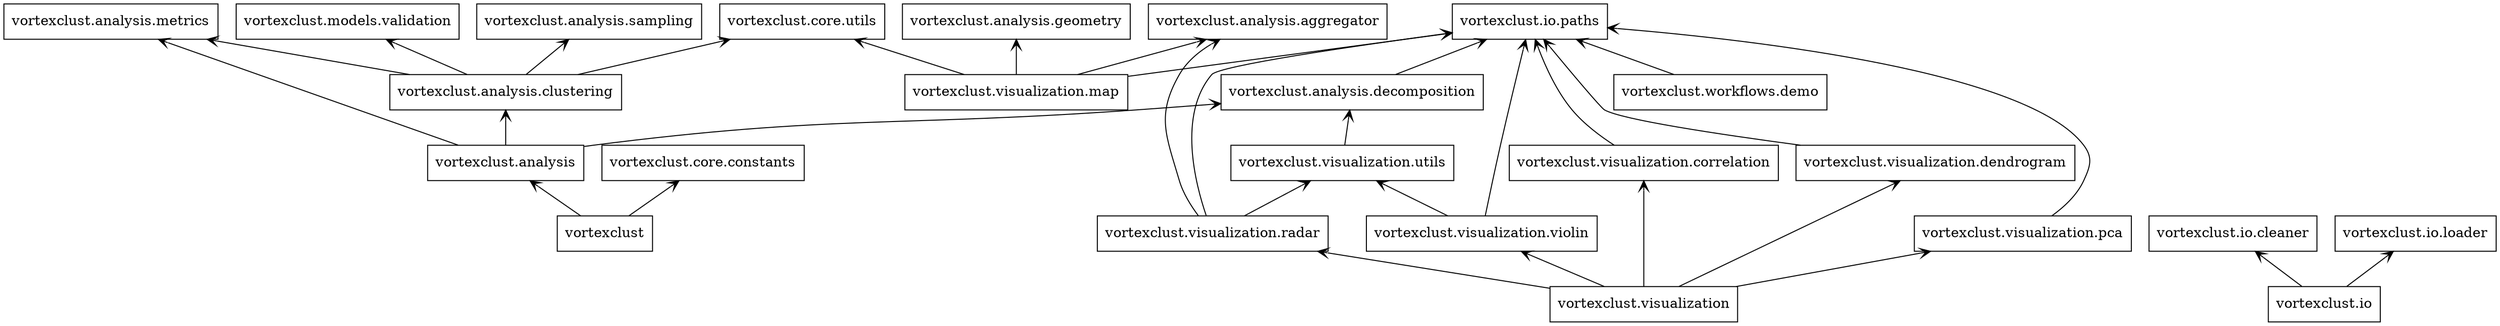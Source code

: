 digraph "packages_vortexclust" {
rankdir=BT
charset="utf-8"
"vortexclust" [color="black", label=<vortexclust>, shape="box", style="solid"];
"vortexclust.analysis" [color="black", label=<vortexclust.analysis>, shape="box", style="solid"];
"vortexclust.analysis.aggregator" [color="black", label=<vortexclust.analysis.aggregator>, shape="box", style="solid"];
"vortexclust.analysis.clustering" [color="black", label=<vortexclust.analysis.clustering>, shape="box", style="solid"];
"vortexclust.analysis.decomposition" [color="black", label=<vortexclust.analysis.decomposition>, shape="box", style="solid"];
"vortexclust.analysis.geometry" [color="black", label=<vortexclust.analysis.geometry>, shape="box", style="solid"];
"vortexclust.analysis.metrics" [color="black", label=<vortexclust.analysis.metrics>, shape="box", style="solid"];
"vortexclust.analysis.sampling" [color="black", label=<vortexclust.analysis.sampling>, shape="box", style="solid"];
"vortexclust.core.constants" [color="black", label=<vortexclust.core.constants>, shape="box", style="solid"];
"vortexclust.core.utils" [color="black", label=<vortexclust.core.utils>, shape="box", style="solid"];
"vortexclust.io" [color="black", label=<vortexclust.io>, shape="box", style="solid"];
"vortexclust.io.cleaner" [color="black", label=<vortexclust.io.cleaner>, shape="box", style="solid"];
"vortexclust.io.loader" [color="black", label=<vortexclust.io.loader>, shape="box", style="solid"];
"vortexclust.io.paths" [color="black", label=<vortexclust.io.paths>, shape="box", style="solid"];
"vortexclust.models.validation" [color="black", label=<vortexclust.models.validation>, shape="box", style="solid"];
"vortexclust.visualization" [color="black", label=<vortexclust.visualization>, shape="box", style="solid"];
"vortexclust.visualization.correlation" [color="black", label=<vortexclust.visualization.correlation>, shape="box", style="solid"];
"vortexclust.visualization.dendrogram" [color="black", label=<vortexclust.visualization.dendrogram>, shape="box", style="solid"];
"vortexclust.visualization.map" [color="black", label=<vortexclust.visualization.map>, shape="box", style="solid"];
"vortexclust.visualization.pca" [color="black", label=<vortexclust.visualization.pca>, shape="box", style="solid"];
"vortexclust.visualization.radar" [color="black", label=<vortexclust.visualization.radar>, shape="box", style="solid"];
"vortexclust.visualization.utils" [color="black", label=<vortexclust.visualization.utils>, shape="box", style="solid"];
"vortexclust.visualization.violin" [color="black", label=<vortexclust.visualization.violin>, shape="box", style="solid"];
"vortexclust.workflows.demo" [color="black", label=<vortexclust.workflows.demo>, shape="box", style="solid"];
"vortexclust" -> "vortexclust.analysis" [arrowhead="open", arrowtail="none"];
"vortexclust" -> "vortexclust.core.constants" [arrowhead="open", arrowtail="none"];
"vortexclust.analysis" -> "vortexclust.analysis.clustering" [arrowhead="open", arrowtail="none"];
"vortexclust.analysis" -> "vortexclust.analysis.decomposition" [arrowhead="open", arrowtail="none"];
"vortexclust.analysis" -> "vortexclust.analysis.metrics" [arrowhead="open", arrowtail="none"];
"vortexclust.analysis.clustering" -> "vortexclust.analysis.metrics" [arrowhead="open", arrowtail="none"];
"vortexclust.analysis.clustering" -> "vortexclust.analysis.sampling" [arrowhead="open", arrowtail="none"];
"vortexclust.analysis.clustering" -> "vortexclust.core.utils" [arrowhead="open", arrowtail="none"];
"vortexclust.analysis.clustering" -> "vortexclust.models.validation" [arrowhead="open", arrowtail="none"];
"vortexclust.analysis.decomposition" -> "vortexclust.io.paths" [arrowhead="open", arrowtail="none"];
"vortexclust.io" -> "vortexclust.io.cleaner" [arrowhead="open", arrowtail="none"];
"vortexclust.io" -> "vortexclust.io.loader" [arrowhead="open", arrowtail="none"];
"vortexclust.visualization" -> "vortexclust.visualization.correlation" [arrowhead="open", arrowtail="none"];
"vortexclust.visualization" -> "vortexclust.visualization.dendrogram" [arrowhead="open", arrowtail="none"];
"vortexclust.visualization" -> "vortexclust.visualization.pca" [arrowhead="open", arrowtail="none"];
"vortexclust.visualization" -> "vortexclust.visualization.radar" [arrowhead="open", arrowtail="none"];
"vortexclust.visualization" -> "vortexclust.visualization.violin" [arrowhead="open", arrowtail="none"];
"vortexclust.visualization.correlation" -> "vortexclust.io.paths" [arrowhead="open", arrowtail="none"];
"vortexclust.visualization.dendrogram" -> "vortexclust.io.paths" [arrowhead="open", arrowtail="none"];
"vortexclust.visualization.map" -> "vortexclust.analysis.aggregator" [arrowhead="open", arrowtail="none"];
"vortexclust.visualization.map" -> "vortexclust.analysis.geometry" [arrowhead="open", arrowtail="none"];
"vortexclust.visualization.map" -> "vortexclust.core.utils" [arrowhead="open", arrowtail="none"];
"vortexclust.visualization.map" -> "vortexclust.io.paths" [arrowhead="open", arrowtail="none"];
"vortexclust.visualization.pca" -> "vortexclust.io.paths" [arrowhead="open", arrowtail="none"];
"vortexclust.visualization.radar" -> "vortexclust.analysis.aggregator" [arrowhead="open", arrowtail="none"];
"vortexclust.visualization.radar" -> "vortexclust.io.paths" [arrowhead="open", arrowtail="none"];
"vortexclust.visualization.radar" -> "vortexclust.visualization.utils" [arrowhead="open", arrowtail="none"];
"vortexclust.visualization.utils" -> "vortexclust.analysis.decomposition" [arrowhead="open", arrowtail="none"];
"vortexclust.visualization.violin" -> "vortexclust.io.paths" [arrowhead="open", arrowtail="none"];
"vortexclust.visualization.violin" -> "vortexclust.visualization.utils" [arrowhead="open", arrowtail="none"];
"vortexclust.workflows.demo" -> "vortexclust.io.paths" [arrowhead="open", arrowtail="none"];
}
